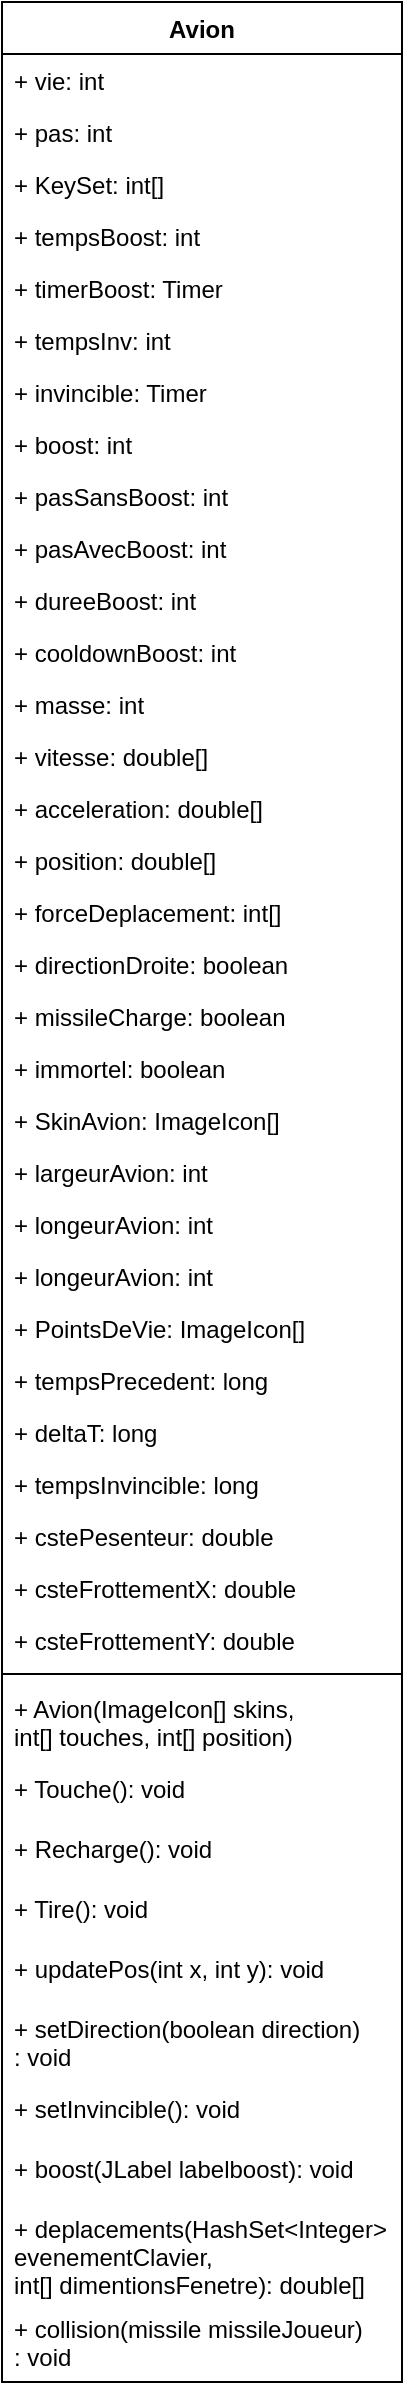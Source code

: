 <mxfile version="17.4.5" type="onedrive"><diagram id="C5RBs43oDa-KdzZeNtuy" name="Page-1"><mxGraphModel grid="1" page="1" gridSize="10" guides="1" tooltips="1" connect="1" arrows="1" fold="1" pageScale="1" pageWidth="827" pageHeight="1169" math="0" shadow="0"><root><mxCell id="WIyWlLk6GJQsqaUBKTNV-0"/><mxCell id="WIyWlLk6GJQsqaUBKTNV-1" parent="WIyWlLk6GJQsqaUBKTNV-0"/><mxCell id="HtsscthCSMsxXVmN83j4-0" value="Avion" style="swimlane;fontStyle=1;align=center;verticalAlign=top;childLayout=stackLayout;horizontal=1;startSize=26;horizontalStack=0;resizeParent=1;resizeParentMax=0;resizeLast=0;collapsible=1;marginBottom=0;" vertex="1" parent="WIyWlLk6GJQsqaUBKTNV-1"><mxGeometry x="90" y="40" width="200" height="1190" as="geometry"><mxRectangle x="140" y="100" width="70" height="26" as="alternateBounds"/></mxGeometry></mxCell><mxCell id="HtsscthCSMsxXVmN83j4-1" value="+ vie: int" style="text;strokeColor=none;fillColor=none;align=left;verticalAlign=top;spacingLeft=4;spacingRight=4;overflow=hidden;rotatable=0;points=[[0,0.5],[1,0.5]];portConstraint=eastwest;" vertex="1" parent="HtsscthCSMsxXVmN83j4-0"><mxGeometry y="26" width="200" height="26" as="geometry"/></mxCell><mxCell id="HtsscthCSMsxXVmN83j4-4" value="+ pas: int" style="text;strokeColor=none;fillColor=none;align=left;verticalAlign=top;spacingLeft=4;spacingRight=4;overflow=hidden;rotatable=0;points=[[0,0.5],[1,0.5]];portConstraint=eastwest;" vertex="1" parent="HtsscthCSMsxXVmN83j4-0"><mxGeometry y="52" width="200" height="26" as="geometry"/></mxCell><mxCell id="HtsscthCSMsxXVmN83j4-5" value="+ KeySet: int[]" style="text;strokeColor=none;fillColor=none;align=left;verticalAlign=top;spacingLeft=4;spacingRight=4;overflow=hidden;rotatable=0;points=[[0,0.5],[1,0.5]];portConstraint=eastwest;" vertex="1" parent="HtsscthCSMsxXVmN83j4-0"><mxGeometry y="78" width="200" height="26" as="geometry"/></mxCell><mxCell id="HtsscthCSMsxXVmN83j4-6" value="+ tempsBoost: int" style="text;strokeColor=none;fillColor=none;align=left;verticalAlign=top;spacingLeft=4;spacingRight=4;overflow=hidden;rotatable=0;points=[[0,0.5],[1,0.5]];portConstraint=eastwest;" vertex="1" parent="HtsscthCSMsxXVmN83j4-0"><mxGeometry y="104" width="200" height="26" as="geometry"/></mxCell><mxCell id="HtsscthCSMsxXVmN83j4-7" value="+ timerBoost: Timer" style="text;strokeColor=none;fillColor=none;align=left;verticalAlign=top;spacingLeft=4;spacingRight=4;overflow=hidden;rotatable=0;points=[[0,0.5],[1,0.5]];portConstraint=eastwest;" vertex="1" parent="HtsscthCSMsxXVmN83j4-0"><mxGeometry y="130" width="200" height="26" as="geometry"/></mxCell><mxCell id="HtsscthCSMsxXVmN83j4-9" value="+ tempsInv: int" style="text;strokeColor=none;fillColor=none;align=left;verticalAlign=top;spacingLeft=4;spacingRight=4;overflow=hidden;rotatable=0;points=[[0,0.5],[1,0.5]];portConstraint=eastwest;" vertex="1" parent="HtsscthCSMsxXVmN83j4-0"><mxGeometry y="156" width="200" height="26" as="geometry"/></mxCell><mxCell id="HtsscthCSMsxXVmN83j4-8" value="+ invincible: Timer" style="text;strokeColor=none;fillColor=none;align=left;verticalAlign=top;spacingLeft=4;spacingRight=4;overflow=hidden;rotatable=0;points=[[0,0.5],[1,0.5]];portConstraint=eastwest;" vertex="1" parent="HtsscthCSMsxXVmN83j4-0"><mxGeometry y="182" width="200" height="26" as="geometry"/></mxCell><mxCell id="HtsscthCSMsxXVmN83j4-11" value="+ boost: int" style="text;strokeColor=none;fillColor=none;align=left;verticalAlign=top;spacingLeft=4;spacingRight=4;overflow=hidden;rotatable=0;points=[[0,0.5],[1,0.5]];portConstraint=eastwest;" vertex="1" parent="HtsscthCSMsxXVmN83j4-0"><mxGeometry y="208" width="200" height="26" as="geometry"/></mxCell><mxCell id="HtsscthCSMsxXVmN83j4-12" value="+ pasSansBoost: int" style="text;strokeColor=none;fillColor=none;align=left;verticalAlign=top;spacingLeft=4;spacingRight=4;overflow=hidden;rotatable=0;points=[[0,0.5],[1,0.5]];portConstraint=eastwest;" vertex="1" parent="HtsscthCSMsxXVmN83j4-0"><mxGeometry y="234" width="200" height="26" as="geometry"/></mxCell><mxCell id="HtsscthCSMsxXVmN83j4-13" value="+ pasAvecBoost: int" style="text;strokeColor=none;fillColor=none;align=left;verticalAlign=top;spacingLeft=4;spacingRight=4;overflow=hidden;rotatable=0;points=[[0,0.5],[1,0.5]];portConstraint=eastwest;" vertex="1" parent="HtsscthCSMsxXVmN83j4-0"><mxGeometry y="260" width="200" height="26" as="geometry"/></mxCell><mxCell id="HtsscthCSMsxXVmN83j4-14" value="+ dureeBoost: int" style="text;strokeColor=none;fillColor=none;align=left;verticalAlign=top;spacingLeft=4;spacingRight=4;overflow=hidden;rotatable=0;points=[[0,0.5],[1,0.5]];portConstraint=eastwest;" vertex="1" parent="HtsscthCSMsxXVmN83j4-0"><mxGeometry y="286" width="200" height="26" as="geometry"/></mxCell><mxCell id="HtsscthCSMsxXVmN83j4-15" value="+ cooldownBoost: int" style="text;strokeColor=none;fillColor=none;align=left;verticalAlign=top;spacingLeft=4;spacingRight=4;overflow=hidden;rotatable=0;points=[[0,0.5],[1,0.5]];portConstraint=eastwest;" vertex="1" parent="HtsscthCSMsxXVmN83j4-0"><mxGeometry y="312" width="200" height="26" as="geometry"/></mxCell><mxCell id="HtsscthCSMsxXVmN83j4-16" value="+ masse: int" style="text;strokeColor=none;fillColor=none;align=left;verticalAlign=top;spacingLeft=4;spacingRight=4;overflow=hidden;rotatable=0;points=[[0,0.5],[1,0.5]];portConstraint=eastwest;" vertex="1" parent="HtsscthCSMsxXVmN83j4-0"><mxGeometry y="338" width="200" height="26" as="geometry"/></mxCell><mxCell id="HtsscthCSMsxXVmN83j4-17" value="+ vitesse: double[]" style="text;strokeColor=none;fillColor=none;align=left;verticalAlign=top;spacingLeft=4;spacingRight=4;overflow=hidden;rotatable=0;points=[[0,0.5],[1,0.5]];portConstraint=eastwest;" vertex="1" parent="HtsscthCSMsxXVmN83j4-0"><mxGeometry y="364" width="200" height="26" as="geometry"/></mxCell><mxCell id="HtsscthCSMsxXVmN83j4-18" value="+ acceleration: double[]" style="text;strokeColor=none;fillColor=none;align=left;verticalAlign=top;spacingLeft=4;spacingRight=4;overflow=hidden;rotatable=0;points=[[0,0.5],[1,0.5]];portConstraint=eastwest;" vertex="1" parent="HtsscthCSMsxXVmN83j4-0"><mxGeometry y="390" width="200" height="26" as="geometry"/></mxCell><mxCell id="HtsscthCSMsxXVmN83j4-19" value="+ position: double[]" style="text;strokeColor=none;fillColor=none;align=left;verticalAlign=top;spacingLeft=4;spacingRight=4;overflow=hidden;rotatable=0;points=[[0,0.5],[1,0.5]];portConstraint=eastwest;" vertex="1" parent="HtsscthCSMsxXVmN83j4-0"><mxGeometry y="416" width="200" height="26" as="geometry"/></mxCell><mxCell id="HtsscthCSMsxXVmN83j4-20" value="+ forceDeplacement: int[]" style="text;strokeColor=none;fillColor=none;align=left;verticalAlign=top;spacingLeft=4;spacingRight=4;overflow=hidden;rotatable=0;points=[[0,0.5],[1,0.5]];portConstraint=eastwest;" vertex="1" parent="HtsscthCSMsxXVmN83j4-0"><mxGeometry y="442" width="200" height="26" as="geometry"/></mxCell><mxCell id="HtsscthCSMsxXVmN83j4-21" value="+ directionDroite: boolean" style="text;strokeColor=none;fillColor=none;align=left;verticalAlign=top;spacingLeft=4;spacingRight=4;overflow=hidden;rotatable=0;points=[[0,0.5],[1,0.5]];portConstraint=eastwest;" vertex="1" parent="HtsscthCSMsxXVmN83j4-0"><mxGeometry y="468" width="200" height="26" as="geometry"/></mxCell><mxCell id="HtsscthCSMsxXVmN83j4-22" value="+ missileCharge: boolean" style="text;strokeColor=none;fillColor=none;align=left;verticalAlign=top;spacingLeft=4;spacingRight=4;overflow=hidden;rotatable=0;points=[[0,0.5],[1,0.5]];portConstraint=eastwest;" vertex="1" parent="HtsscthCSMsxXVmN83j4-0"><mxGeometry y="494" width="200" height="26" as="geometry"/></mxCell><mxCell id="HtsscthCSMsxXVmN83j4-23" value="+ immortel: boolean" style="text;strokeColor=none;fillColor=none;align=left;verticalAlign=top;spacingLeft=4;spacingRight=4;overflow=hidden;rotatable=0;points=[[0,0.5],[1,0.5]];portConstraint=eastwest;" vertex="1" parent="HtsscthCSMsxXVmN83j4-0"><mxGeometry y="520" width="200" height="26" as="geometry"/></mxCell><mxCell id="HtsscthCSMsxXVmN83j4-24" value="+ SkinAvion: ImageIcon[]" style="text;strokeColor=none;fillColor=none;align=left;verticalAlign=top;spacingLeft=4;spacingRight=4;overflow=hidden;rotatable=0;points=[[0,0.5],[1,0.5]];portConstraint=eastwest;" vertex="1" parent="HtsscthCSMsxXVmN83j4-0"><mxGeometry y="546" width="200" height="26" as="geometry"/></mxCell><mxCell id="HtsscthCSMsxXVmN83j4-25" value="+ largeurAvion: int" style="text;strokeColor=none;fillColor=none;align=left;verticalAlign=top;spacingLeft=4;spacingRight=4;overflow=hidden;rotatable=0;points=[[0,0.5],[1,0.5]];portConstraint=eastwest;" vertex="1" parent="HtsscthCSMsxXVmN83j4-0"><mxGeometry y="572" width="200" height="26" as="geometry"/></mxCell><mxCell id="HtsscthCSMsxXVmN83j4-26" value="+ longeurAvion: int" style="text;strokeColor=none;fillColor=none;align=left;verticalAlign=top;spacingLeft=4;spacingRight=4;overflow=hidden;rotatable=0;points=[[0,0.5],[1,0.5]];portConstraint=eastwest;" vertex="1" parent="HtsscthCSMsxXVmN83j4-0"><mxGeometry y="598" width="200" height="26" as="geometry"/></mxCell><mxCell id="HtsscthCSMsxXVmN83j4-27" value="+ longeurAvion: int" style="text;strokeColor=none;fillColor=none;align=left;verticalAlign=top;spacingLeft=4;spacingRight=4;overflow=hidden;rotatable=0;points=[[0,0.5],[1,0.5]];portConstraint=eastwest;" vertex="1" parent="HtsscthCSMsxXVmN83j4-0"><mxGeometry y="624" width="200" height="26" as="geometry"/></mxCell><mxCell id="HtsscthCSMsxXVmN83j4-28" value="+ PointsDeVie: ImageIcon[]" style="text;strokeColor=none;fillColor=none;align=left;verticalAlign=top;spacingLeft=4;spacingRight=4;overflow=hidden;rotatable=0;points=[[0,0.5],[1,0.5]];portConstraint=eastwest;" vertex="1" parent="HtsscthCSMsxXVmN83j4-0"><mxGeometry y="650" width="200" height="26" as="geometry"/></mxCell><mxCell id="HtsscthCSMsxXVmN83j4-29" value="+ tempsPrecedent: long" style="text;strokeColor=none;fillColor=none;align=left;verticalAlign=top;spacingLeft=4;spacingRight=4;overflow=hidden;rotatable=0;points=[[0,0.5],[1,0.5]];portConstraint=eastwest;" vertex="1" parent="HtsscthCSMsxXVmN83j4-0"><mxGeometry y="676" width="200" height="26" as="geometry"/></mxCell><mxCell id="HtsscthCSMsxXVmN83j4-30" value="+ deltaT: long" style="text;strokeColor=none;fillColor=none;align=left;verticalAlign=top;spacingLeft=4;spacingRight=4;overflow=hidden;rotatable=0;points=[[0,0.5],[1,0.5]];portConstraint=eastwest;" vertex="1" parent="HtsscthCSMsxXVmN83j4-0"><mxGeometry y="702" width="200" height="26" as="geometry"/></mxCell><mxCell id="HtsscthCSMsxXVmN83j4-31" value="+ tempsInvincible: long" style="text;strokeColor=none;fillColor=none;align=left;verticalAlign=top;spacingLeft=4;spacingRight=4;overflow=hidden;rotatable=0;points=[[0,0.5],[1,0.5]];portConstraint=eastwest;" vertex="1" parent="HtsscthCSMsxXVmN83j4-0"><mxGeometry y="728" width="200" height="26" as="geometry"/></mxCell><mxCell id="HtsscthCSMsxXVmN83j4-32" value="+ cstePesenteur: double" style="text;strokeColor=none;fillColor=none;align=left;verticalAlign=top;spacingLeft=4;spacingRight=4;overflow=hidden;rotatable=0;points=[[0,0.5],[1,0.5]];portConstraint=eastwest;" vertex="1" parent="HtsscthCSMsxXVmN83j4-0"><mxGeometry y="754" width="200" height="26" as="geometry"/></mxCell><mxCell id="HtsscthCSMsxXVmN83j4-33" value="+ csteFrottementX: double" style="text;strokeColor=none;fillColor=none;align=left;verticalAlign=top;spacingLeft=4;spacingRight=4;overflow=hidden;rotatable=0;points=[[0,0.5],[1,0.5]];portConstraint=eastwest;" vertex="1" parent="HtsscthCSMsxXVmN83j4-0"><mxGeometry y="780" width="200" height="26" as="geometry"/></mxCell><mxCell id="HtsscthCSMsxXVmN83j4-34" value="+ csteFrottementY: double" style="text;strokeColor=none;fillColor=none;align=left;verticalAlign=top;spacingLeft=4;spacingRight=4;overflow=hidden;rotatable=0;points=[[0,0.5],[1,0.5]];portConstraint=eastwest;" vertex="1" parent="HtsscthCSMsxXVmN83j4-0"><mxGeometry y="806" width="200" height="26" as="geometry"/></mxCell><mxCell id="HtsscthCSMsxXVmN83j4-2" value="" style="line;strokeWidth=1;fillColor=none;align=left;verticalAlign=middle;spacingTop=-1;spacingLeft=3;spacingRight=3;rotatable=0;labelPosition=right;points=[];portConstraint=eastwest;" vertex="1" parent="HtsscthCSMsxXVmN83j4-0"><mxGeometry y="832" width="200" height="8" as="geometry"/></mxCell><mxCell id="HtsscthCSMsxXVmN83j4-3" value="+ Avion(ImageIcon[] skins, &#10;int[] touches, int[] position)" style="text;strokeColor=none;fillColor=none;align=left;verticalAlign=top;spacingLeft=4;spacingRight=4;overflow=hidden;rotatable=0;points=[[0,0.5],[1,0.5]];portConstraint=eastwest;" vertex="1" parent="HtsscthCSMsxXVmN83j4-0"><mxGeometry y="840" width="200" height="40" as="geometry"/></mxCell><mxCell id="HtsscthCSMsxXVmN83j4-35" value="+ Touche(): void" style="text;strokeColor=none;fillColor=none;align=left;verticalAlign=top;spacingLeft=4;spacingRight=4;overflow=hidden;rotatable=0;points=[[0,0.5],[1,0.5]];portConstraint=eastwest;" vertex="1" parent="HtsscthCSMsxXVmN83j4-0"><mxGeometry y="880" width="200" height="30" as="geometry"/></mxCell><mxCell id="HtsscthCSMsxXVmN83j4-36" value="+ Recharge(): void" style="text;strokeColor=none;fillColor=none;align=left;verticalAlign=top;spacingLeft=4;spacingRight=4;overflow=hidden;rotatable=0;points=[[0,0.5],[1,0.5]];portConstraint=eastwest;" vertex="1" parent="HtsscthCSMsxXVmN83j4-0"><mxGeometry y="910" width="200" height="30" as="geometry"/></mxCell><mxCell id="HtsscthCSMsxXVmN83j4-37" value="+ Tire(): void" style="text;strokeColor=none;fillColor=none;align=left;verticalAlign=top;spacingLeft=4;spacingRight=4;overflow=hidden;rotatable=0;points=[[0,0.5],[1,0.5]];portConstraint=eastwest;" vertex="1" parent="HtsscthCSMsxXVmN83j4-0"><mxGeometry y="940" width="200" height="30" as="geometry"/></mxCell><mxCell id="HtsscthCSMsxXVmN83j4-38" value="+ updatePos(int x, int y): void" style="text;strokeColor=none;fillColor=none;align=left;verticalAlign=top;spacingLeft=4;spacingRight=4;overflow=hidden;rotatable=0;points=[[0,0.5],[1,0.5]];portConstraint=eastwest;" vertex="1" parent="HtsscthCSMsxXVmN83j4-0"><mxGeometry y="970" width="200" height="30" as="geometry"/></mxCell><mxCell id="HtsscthCSMsxXVmN83j4-39" value="+ setDirection(boolean direction)&#10;: void" style="text;strokeColor=none;fillColor=none;align=left;verticalAlign=top;spacingLeft=4;spacingRight=4;overflow=hidden;rotatable=0;points=[[0,0.5],[1,0.5]];portConstraint=eastwest;" vertex="1" parent="HtsscthCSMsxXVmN83j4-0"><mxGeometry y="1000" width="200" height="40" as="geometry"/></mxCell><mxCell id="HtsscthCSMsxXVmN83j4-40" value="+ setInvincible(): void" style="text;strokeColor=none;fillColor=none;align=left;verticalAlign=top;spacingLeft=4;spacingRight=4;overflow=hidden;rotatable=0;points=[[0,0.5],[1,0.5]];portConstraint=eastwest;" vertex="1" parent="HtsscthCSMsxXVmN83j4-0"><mxGeometry y="1040" width="200" height="30" as="geometry"/></mxCell><mxCell id="HtsscthCSMsxXVmN83j4-41" value="+ boost(JLabel labelboost): void" style="text;strokeColor=none;fillColor=none;align=left;verticalAlign=top;spacingLeft=4;spacingRight=4;overflow=hidden;rotatable=0;points=[[0,0.5],[1,0.5]];portConstraint=eastwest;" vertex="1" parent="HtsscthCSMsxXVmN83j4-0"><mxGeometry y="1070" width="200" height="30" as="geometry"/></mxCell><mxCell id="HtsscthCSMsxXVmN83j4-42" value="+ deplacements(HashSet&lt;Integer&gt;&#10;evenementClavier, &#10;int[] dimentionsFenetre): double[]" style="text;strokeColor=none;fillColor=none;align=left;verticalAlign=top;spacingLeft=4;spacingRight=4;overflow=hidden;rotatable=0;points=[[0,0.5],[1,0.5]];portConstraint=eastwest;" vertex="1" parent="HtsscthCSMsxXVmN83j4-0"><mxGeometry y="1100" width="200" height="50" as="geometry"/></mxCell><mxCell id="HtsscthCSMsxXVmN83j4-43" value="+ collision(missile missileJoueur) &#10;: void" style="text;strokeColor=none;fillColor=none;align=left;verticalAlign=top;spacingLeft=4;spacingRight=4;overflow=hidden;rotatable=0;points=[[0,0.5],[1,0.5]];portConstraint=eastwest;" vertex="1" parent="HtsscthCSMsxXVmN83j4-0"><mxGeometry y="1150" width="200" height="40" as="geometry"/></mxCell></root></mxGraphModel></diagram></mxfile>